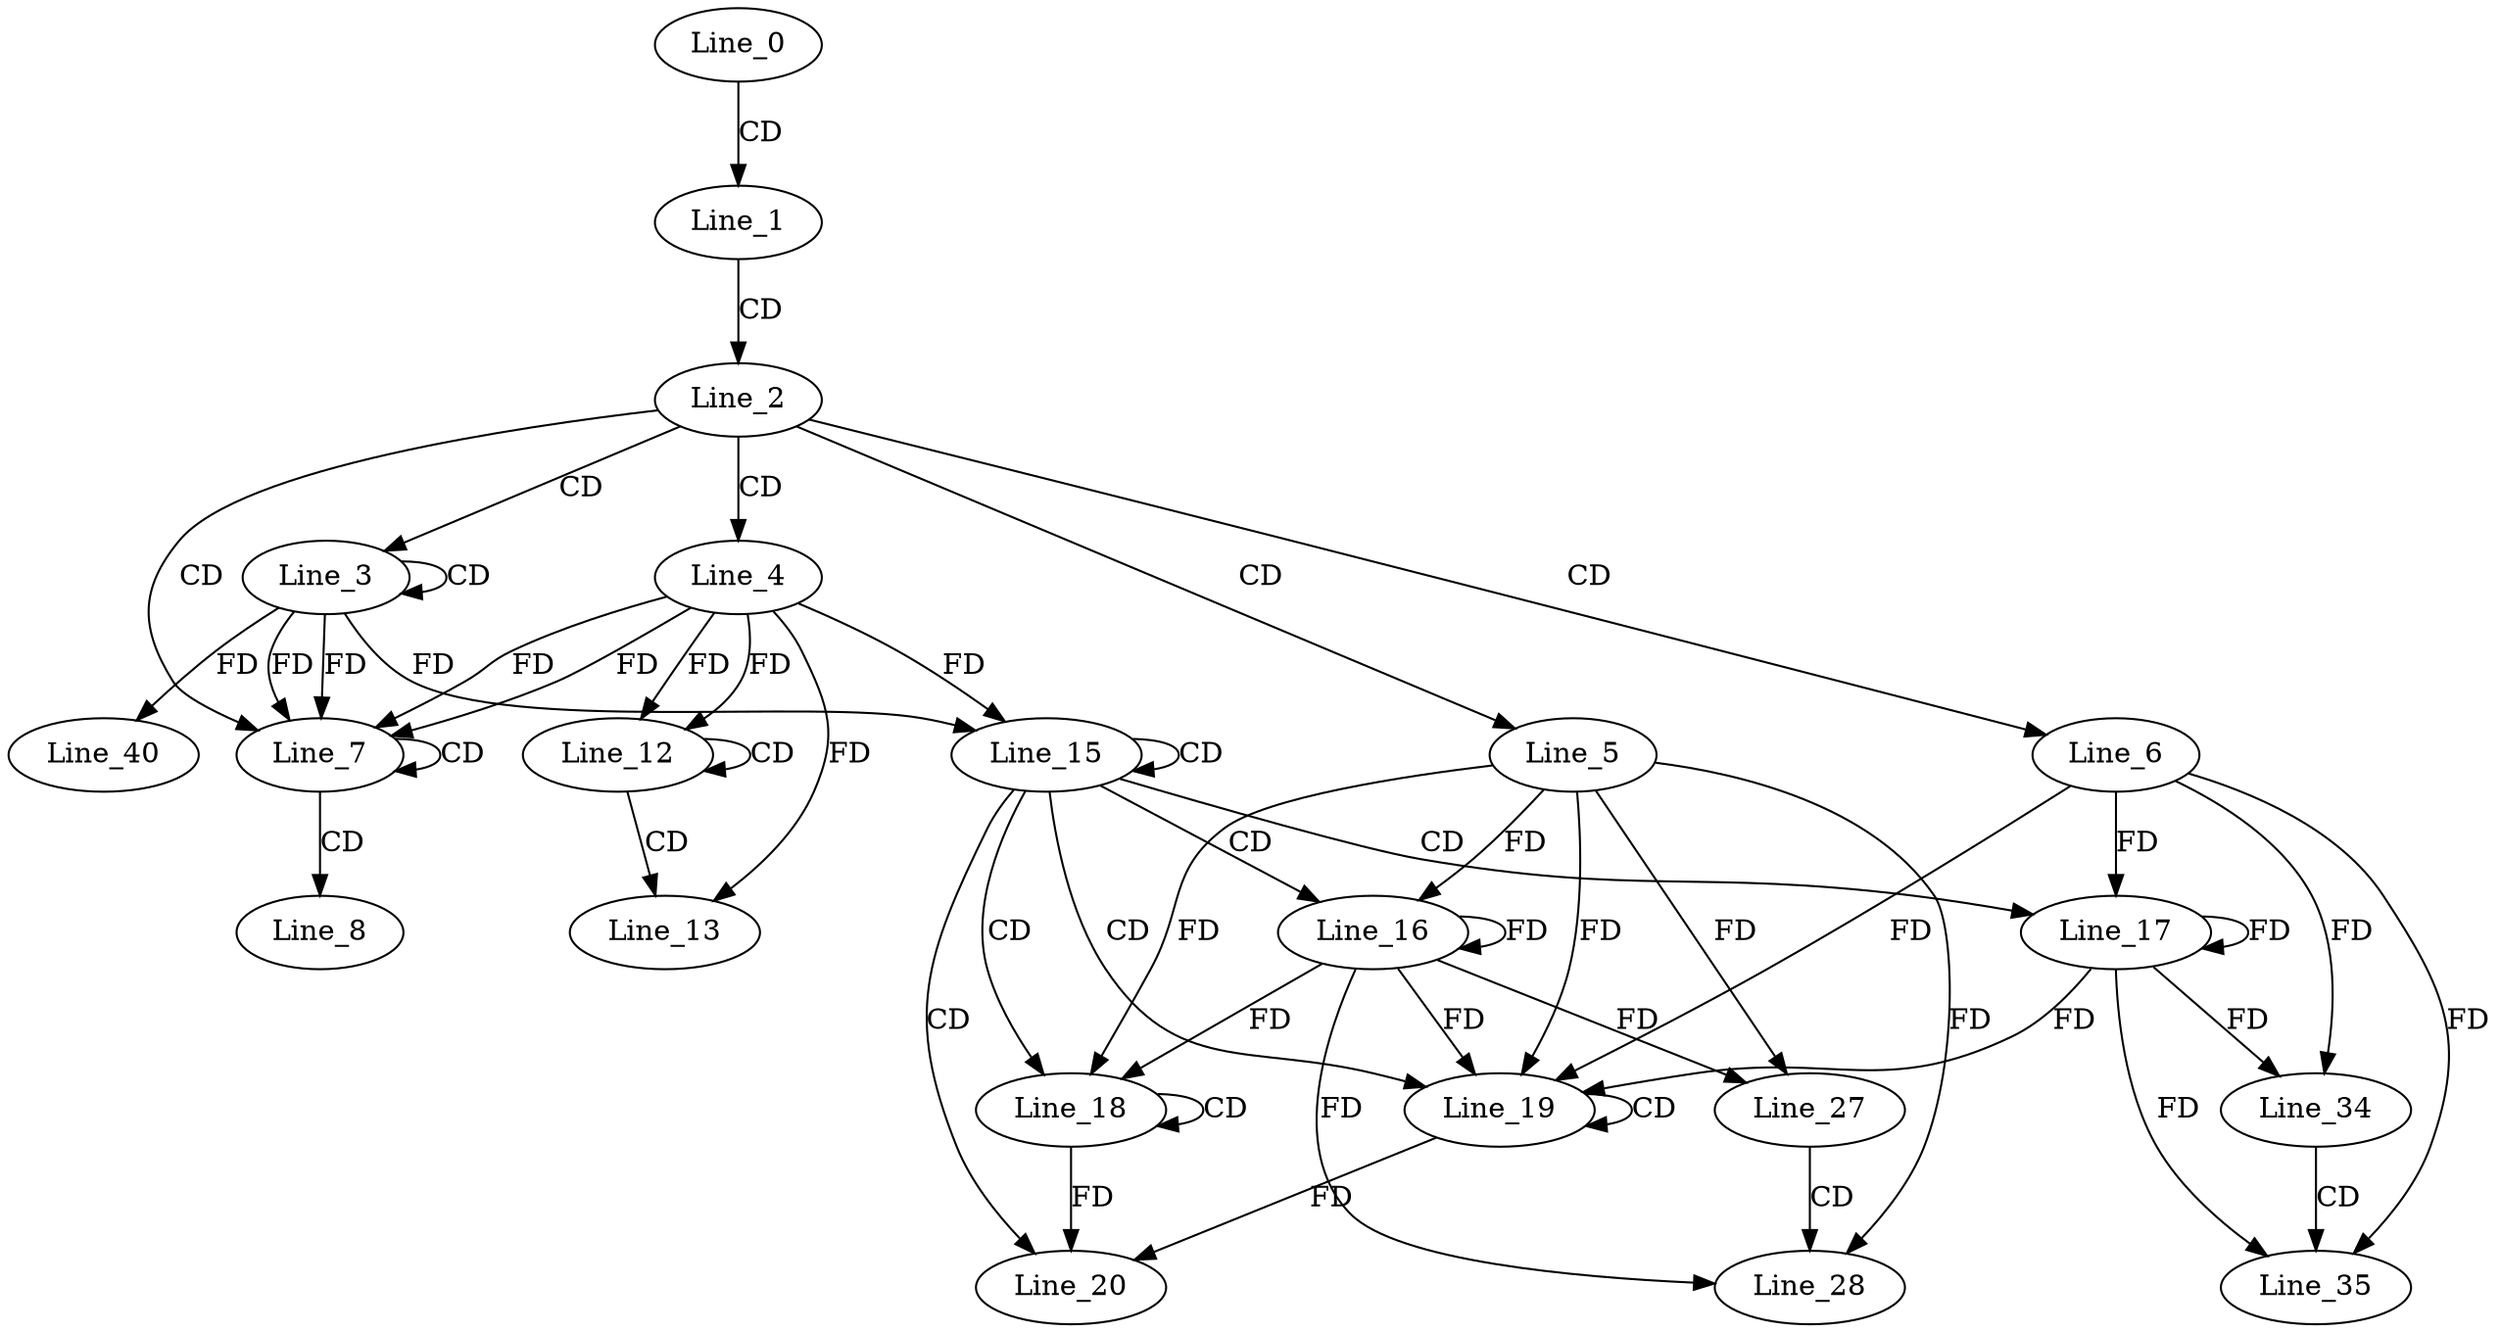 digraph G {
  Line_0;
  Line_1;
  Line_2;
  Line_3;
  Line_3;
  Line_4;
  Line_4;
  Line_5;
  Line_6;
  Line_7;
  Line_7;
  Line_8;
  Line_12;
  Line_12;
  Line_13;
  Line_15;
  Line_15;
  Line_15;
  Line_15;
  Line_16;
  Line_16;
  Line_17;
  Line_17;
  Line_18;
  Line_18;
  Line_19;
  Line_19;
  Line_19;
  Line_20;
  Line_27;
  Line_28;
  Line_34;
  Line_35;
  Line_40;
  Line_0 -> Line_1 [ label="CD" ];
  Line_1 -> Line_2 [ label="CD" ];
  Line_2 -> Line_3 [ label="CD" ];
  Line_3 -> Line_3 [ label="CD" ];
  Line_2 -> Line_4 [ label="CD" ];
  Line_2 -> Line_5 [ label="CD" ];
  Line_2 -> Line_6 [ label="CD" ];
  Line_2 -> Line_7 [ label="CD" ];
  Line_3 -> Line_7 [ label="FD" ];
  Line_4 -> Line_7 [ label="FD" ];
  Line_7 -> Line_7 [ label="CD" ];
  Line_3 -> Line_7 [ label="FD" ];
  Line_4 -> Line_7 [ label="FD" ];
  Line_7 -> Line_8 [ label="CD" ];
  Line_4 -> Line_12 [ label="FD" ];
  Line_12 -> Line_12 [ label="CD" ];
  Line_4 -> Line_12 [ label="FD" ];
  Line_12 -> Line_13 [ label="CD" ];
  Line_4 -> Line_13 [ label="FD" ];
  Line_3 -> Line_15 [ label="FD" ];
  Line_15 -> Line_15 [ label="CD" ];
  Line_4 -> Line_15 [ label="FD" ];
  Line_15 -> Line_16 [ label="CD" ];
  Line_5 -> Line_16 [ label="FD" ];
  Line_16 -> Line_16 [ label="FD" ];
  Line_15 -> Line_17 [ label="CD" ];
  Line_6 -> Line_17 [ label="FD" ];
  Line_17 -> Line_17 [ label="FD" ];
  Line_15 -> Line_18 [ label="CD" ];
  Line_18 -> Line_18 [ label="CD" ];
  Line_5 -> Line_18 [ label="FD" ];
  Line_16 -> Line_18 [ label="FD" ];
  Line_15 -> Line_19 [ label="CD" ];
  Line_19 -> Line_19 [ label="CD" ];
  Line_6 -> Line_19 [ label="FD" ];
  Line_17 -> Line_19 [ label="FD" ];
  Line_5 -> Line_19 [ label="FD" ];
  Line_16 -> Line_19 [ label="FD" ];
  Line_15 -> Line_20 [ label="CD" ];
  Line_18 -> Line_20 [ label="FD" ];
  Line_19 -> Line_20 [ label="FD" ];
  Line_5 -> Line_27 [ label="FD" ];
  Line_16 -> Line_27 [ label="FD" ];
  Line_27 -> Line_28 [ label="CD" ];
  Line_5 -> Line_28 [ label="FD" ];
  Line_16 -> Line_28 [ label="FD" ];
  Line_6 -> Line_34 [ label="FD" ];
  Line_17 -> Line_34 [ label="FD" ];
  Line_34 -> Line_35 [ label="CD" ];
  Line_6 -> Line_35 [ label="FD" ];
  Line_17 -> Line_35 [ label="FD" ];
  Line_3 -> Line_40 [ label="FD" ];
}
